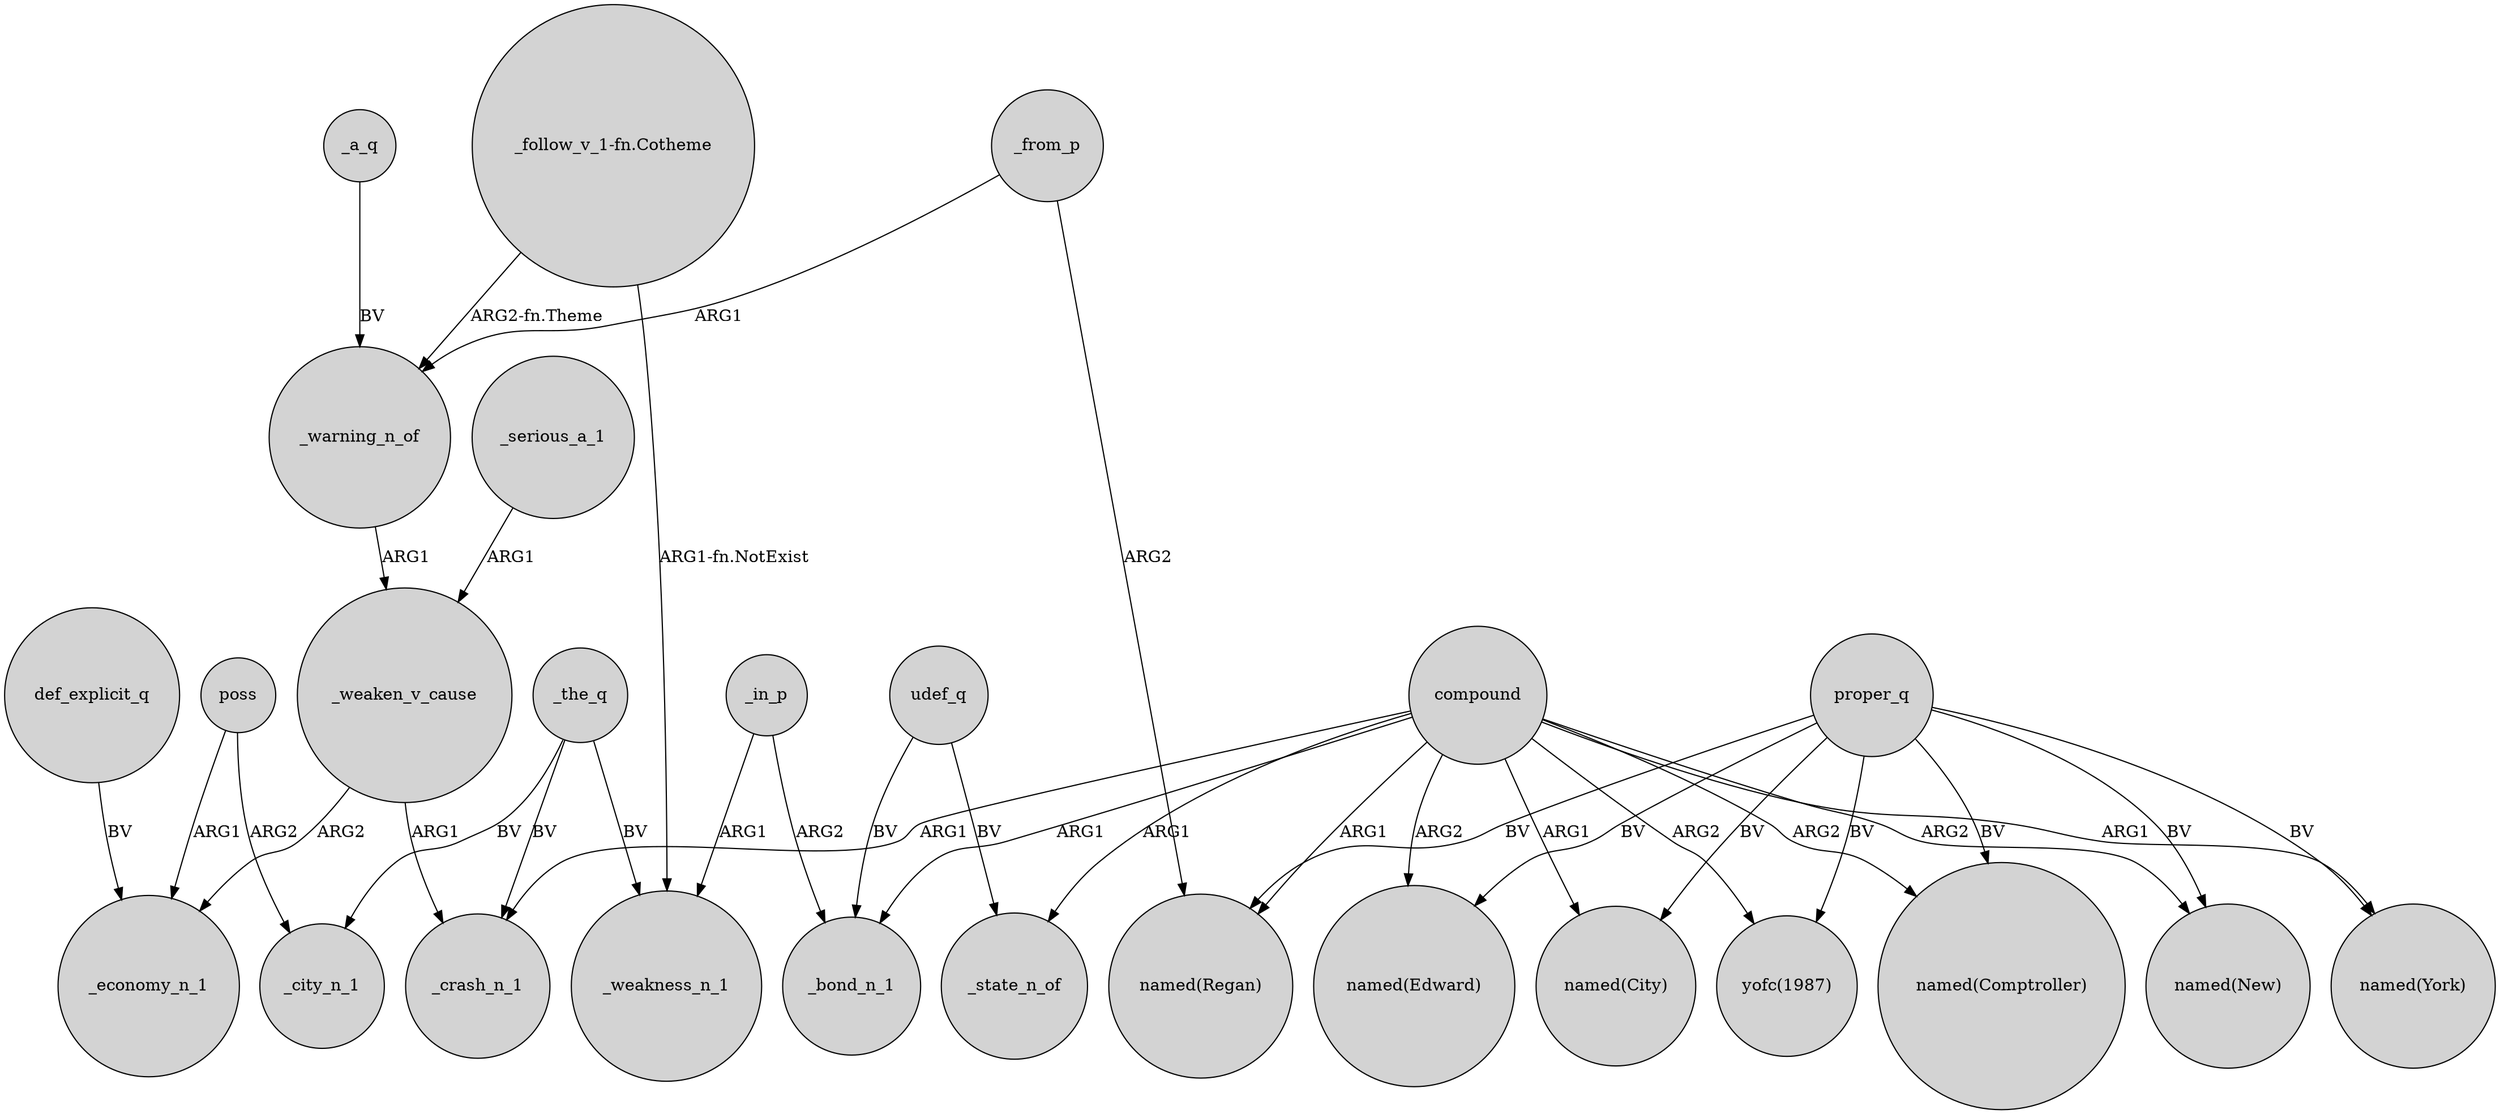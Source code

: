 digraph {
	node [shape=circle style=filled]
	_in_p -> _weakness_n_1 [label=ARG1]
	compound -> "named(New)" [label=ARG2]
	proper_q -> "named(New)" [label=BV]
	proper_q -> "named(Comptroller)" [label=BV]
	def_explicit_q -> _economy_n_1 [label=BV]
	udef_q -> _state_n_of [label=BV]
	_weaken_v_cause -> _economy_n_1 [label=ARG2]
	compound -> _bond_n_1 [label=ARG1]
	"_follow_v_1-fn.Cotheme" -> _warning_n_of [label="ARG2-fn.Theme"]
	_serious_a_1 -> _weaken_v_cause [label=ARG1]
	compound -> _crash_n_1 [label=ARG1]
	compound -> "named(Regan)" [label=ARG1]
	_the_q -> _weakness_n_1 [label=BV]
	_from_p -> _warning_n_of [label=ARG1]
	poss -> _economy_n_1 [label=ARG1]
	compound -> "named(Edward)" [label=ARG2]
	udef_q -> _bond_n_1 [label=BV]
	compound -> "named(York)" [label=ARG1]
	_warning_n_of -> _weaken_v_cause [label=ARG1]
	proper_q -> "named(City)" [label=BV]
	proper_q -> "named(Regan)" [label=BV]
	compound -> "yofc(1987)" [label=ARG2]
	_the_q -> _city_n_1 [label=BV]
	compound -> _state_n_of [label=ARG1]
	proper_q -> "yofc(1987)" [label=BV]
	"_follow_v_1-fn.Cotheme" -> _weakness_n_1 [label="ARG1-fn.NotExist"]
	_from_p -> "named(Regan)" [label=ARG2]
	_a_q -> _warning_n_of [label=BV]
	proper_q -> "named(Edward)" [label=BV]
	compound -> "named(Comptroller)" [label=ARG2]
	proper_q -> "named(York)" [label=BV]
	poss -> _city_n_1 [label=ARG2]
	_the_q -> _crash_n_1 [label=BV]
	_in_p -> _bond_n_1 [label=ARG2]
	compound -> "named(City)" [label=ARG1]
	_weaken_v_cause -> _crash_n_1 [label=ARG1]
}
